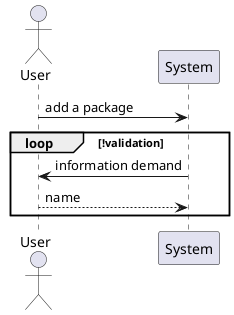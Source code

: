 @startuml
    actor User as u
    participant System as s

    u -> s: add a package
    loop !validation
        s -> u: information demand
        u --> s: name
    end
@enduml